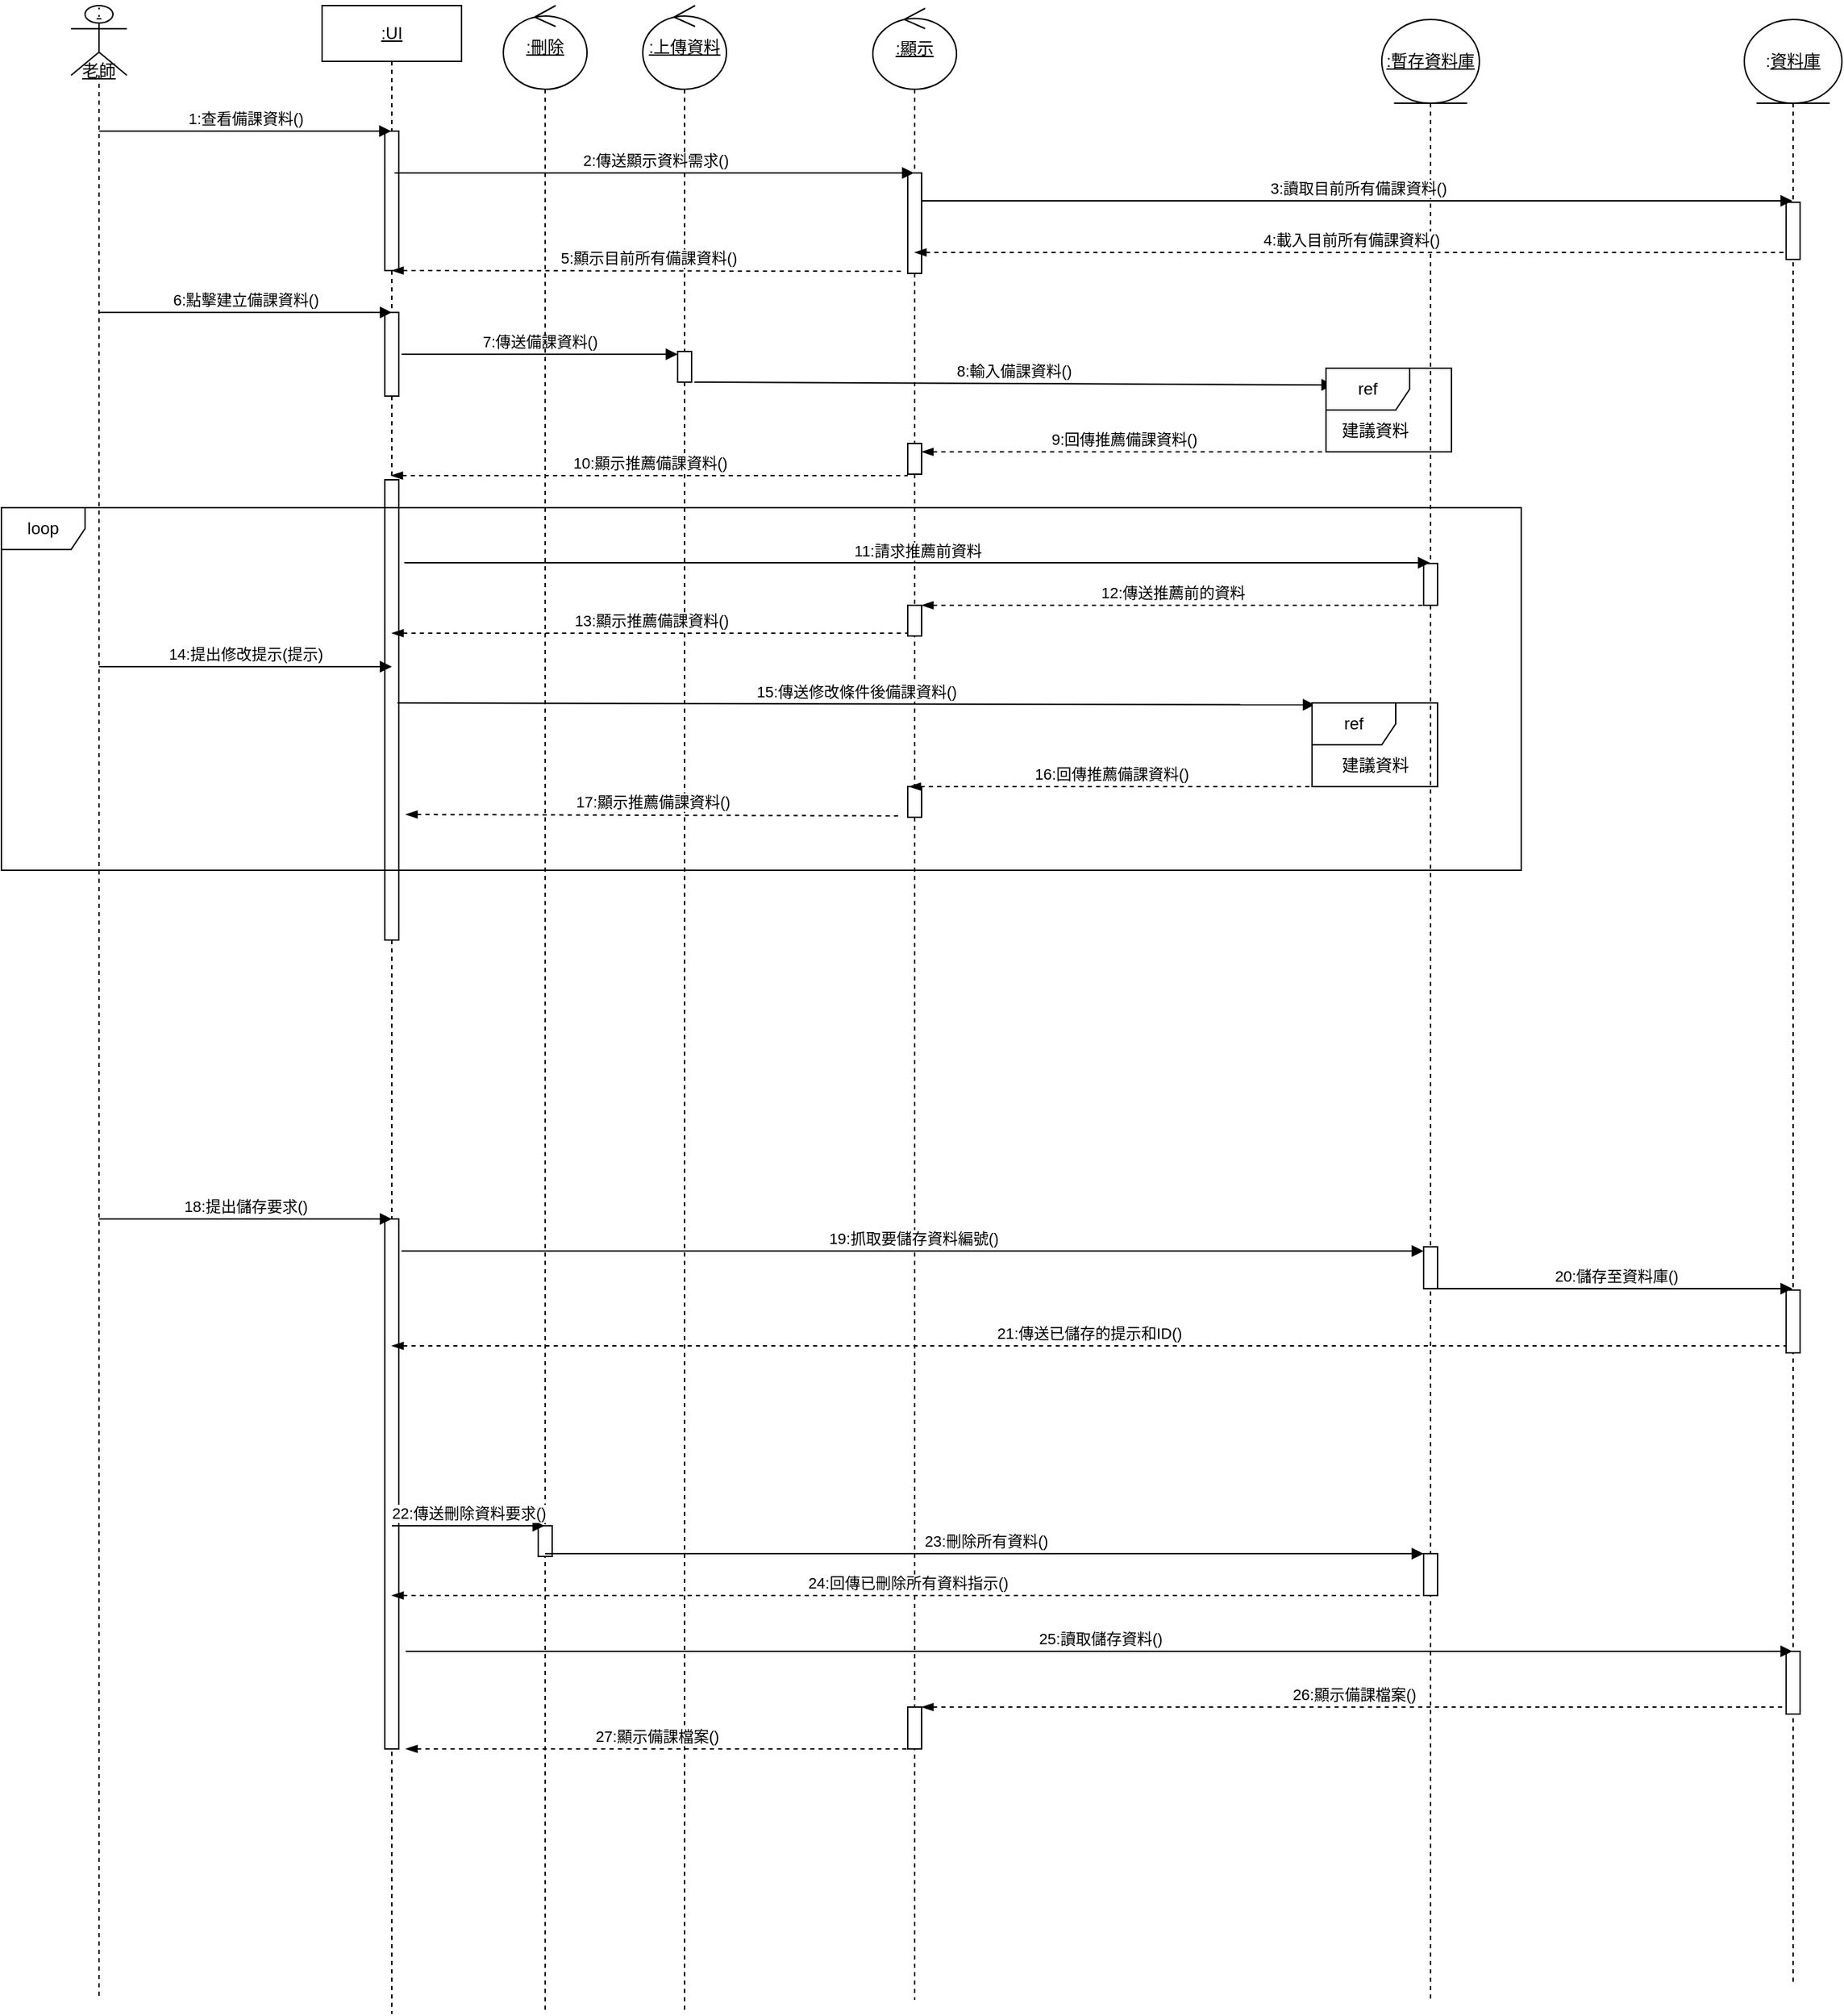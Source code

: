 <mxfile version="25.0.3">
  <diagram name="第 1 页" id="02cxdgv99CvA-U2xE2fi">
    <mxGraphModel dx="1477" dy="637" grid="1" gridSize="10" guides="1" tooltips="1" connect="1" arrows="1" fold="1" page="1" pageScale="1" pageWidth="3300" pageHeight="4681" math="0" shadow="0">
      <root>
        <mxCell id="0" />
        <mxCell id="1" parent="0" />
        <mxCell id="H8wYjX5WcJpsJir_X8CI-1" value="&lt;u&gt;:&lt;/u&gt;&lt;div&gt;&lt;u&gt;&lt;br&gt;&lt;/u&gt;&lt;/div&gt;&lt;div&gt;&lt;u&gt;&lt;br&gt;&lt;/u&gt;&lt;/div&gt;&lt;div&gt;&lt;u&gt;老師&lt;/u&gt;&lt;/div&gt;" style="shape=umlLifeline;perimeter=lifelinePerimeter;whiteSpace=wrap;html=1;container=1;dropTarget=0;collapsible=0;recursiveResize=0;outlineConnect=0;portConstraint=eastwest;newEdgeStyle={&quot;curved&quot;:0,&quot;rounded&quot;:0};participant=umlActor;size=50;" vertex="1" parent="1">
          <mxGeometry x="60" y="40" width="40" height="1430" as="geometry" />
        </mxCell>
        <mxCell id="H8wYjX5WcJpsJir_X8CI-2" value="&lt;u&gt;:UI&lt;/u&gt;" style="shape=umlLifeline;perimeter=lifelinePerimeter;whiteSpace=wrap;html=1;container=1;dropTarget=0;collapsible=0;recursiveResize=0;outlineConnect=0;portConstraint=eastwest;newEdgeStyle={&quot;curved&quot;:0,&quot;rounded&quot;:0};" vertex="1" parent="1">
          <mxGeometry x="240" y="40" width="100" height="1440" as="geometry" />
        </mxCell>
        <mxCell id="H8wYjX5WcJpsJir_X8CI-3" value="" style="html=1;points=[[0,0,0,0,5],[0,1,0,0,-5],[1,0,0,0,5],[1,1,0,0,-5]];perimeter=orthogonalPerimeter;outlineConnect=0;targetShapes=umlLifeline;portConstraint=eastwest;newEdgeStyle={&quot;curved&quot;:0,&quot;rounded&quot;:0};" vertex="1" parent="H8wYjX5WcJpsJir_X8CI-2">
          <mxGeometry x="45" y="90" width="10" height="100" as="geometry" />
        </mxCell>
        <mxCell id="H8wYjX5WcJpsJir_X8CI-4" value="" style="html=1;points=[[0,0,0,0,5],[0,1,0,0,-5],[1,0,0,0,5],[1,1,0,0,-5]];perimeter=orthogonalPerimeter;outlineConnect=0;targetShapes=umlLifeline;portConstraint=eastwest;newEdgeStyle={&quot;curved&quot;:0,&quot;rounded&quot;:0};" vertex="1" parent="H8wYjX5WcJpsJir_X8CI-2">
          <mxGeometry x="45" y="220" width="10" height="60" as="geometry" />
        </mxCell>
        <mxCell id="H8wYjX5WcJpsJir_X8CI-5" value="" style="html=1;points=[[0,0,0,0,5],[0,1,0,0,-5],[1,0,0,0,5],[1,1,0,0,-5]];perimeter=orthogonalPerimeter;outlineConnect=0;targetShapes=umlLifeline;portConstraint=eastwest;newEdgeStyle={&quot;curved&quot;:0,&quot;rounded&quot;:0};" vertex="1" parent="H8wYjX5WcJpsJir_X8CI-2">
          <mxGeometry x="45" y="340" width="10" height="330" as="geometry" />
        </mxCell>
        <mxCell id="H8wYjX5WcJpsJir_X8CI-6" value="" style="html=1;points=[[0,0,0,0,5],[0,1,0,0,-5],[1,0,0,0,5],[1,1,0,0,-5]];perimeter=orthogonalPerimeter;outlineConnect=0;targetShapes=umlLifeline;portConstraint=eastwest;newEdgeStyle={&quot;curved&quot;:0,&quot;rounded&quot;:0};" vertex="1" parent="H8wYjX5WcJpsJir_X8CI-2">
          <mxGeometry x="45" y="870" width="10" height="380" as="geometry" />
        </mxCell>
        <mxCell id="H8wYjX5WcJpsJir_X8CI-7" value="&lt;u&gt;:上傳資料&lt;/u&gt;" style="shape=umlLifeline;perimeter=lifelinePerimeter;whiteSpace=wrap;html=1;container=1;dropTarget=0;collapsible=0;recursiveResize=0;outlineConnect=0;portConstraint=eastwest;newEdgeStyle={&quot;curved&quot;:0,&quot;rounded&quot;:0};participant=umlControl;size=60;" vertex="1" parent="1">
          <mxGeometry x="470" y="40" width="60" height="1440" as="geometry" />
        </mxCell>
        <mxCell id="H8wYjX5WcJpsJir_X8CI-8" value="" style="html=1;points=[[0,0,0,0,5],[0,1,0,0,-5],[1,0,0,0,5],[1,1,0,0,-5]];perimeter=orthogonalPerimeter;outlineConnect=0;targetShapes=umlLifeline;portConstraint=eastwest;newEdgeStyle={&quot;curved&quot;:0,&quot;rounded&quot;:0};" vertex="1" parent="H8wYjX5WcJpsJir_X8CI-7">
          <mxGeometry x="25" y="248" width="10" height="22" as="geometry" />
        </mxCell>
        <mxCell id="H8wYjX5WcJpsJir_X8CI-9" value="&lt;u&gt;:顯示&lt;/u&gt;" style="shape=umlLifeline;perimeter=lifelinePerimeter;whiteSpace=wrap;html=1;container=1;dropTarget=0;collapsible=0;recursiveResize=0;outlineConnect=0;portConstraint=eastwest;newEdgeStyle={&quot;curved&quot;:0,&quot;rounded&quot;:0};participant=umlControl;size=58;" vertex="1" parent="1">
          <mxGeometry x="635" y="42" width="60" height="1428" as="geometry" />
        </mxCell>
        <mxCell id="H8wYjX5WcJpsJir_X8CI-10" value="" style="html=1;points=[[0,0,0,0,5],[0,1,0,0,-5],[1,0,0,0,5],[1,1,0,0,-5]];perimeter=orthogonalPerimeter;outlineConnect=0;targetShapes=umlLifeline;portConstraint=eastwest;newEdgeStyle={&quot;curved&quot;:0,&quot;rounded&quot;:0};" vertex="1" parent="H8wYjX5WcJpsJir_X8CI-9">
          <mxGeometry x="25" y="118" width="10" height="72" as="geometry" />
        </mxCell>
        <mxCell id="H8wYjX5WcJpsJir_X8CI-11" value="" style="html=1;points=[[0,0,0,0,5],[0,1,0,0,-5],[1,0,0,0,5],[1,1,0,0,-5]];perimeter=orthogonalPerimeter;outlineConnect=0;targetShapes=umlLifeline;portConstraint=eastwest;newEdgeStyle={&quot;curved&quot;:0,&quot;rounded&quot;:0};" vertex="1" parent="H8wYjX5WcJpsJir_X8CI-9">
          <mxGeometry x="25" y="312" width="10" height="22" as="geometry" />
        </mxCell>
        <mxCell id="H8wYjX5WcJpsJir_X8CI-12" value="" style="html=1;points=[[0,0,0,0,5],[0,1,0,0,-5],[1,0,0,0,5],[1,1,0,0,-5]];perimeter=orthogonalPerimeter;outlineConnect=0;targetShapes=umlLifeline;portConstraint=eastwest;newEdgeStyle={&quot;curved&quot;:0,&quot;rounded&quot;:0};" vertex="1" parent="H8wYjX5WcJpsJir_X8CI-9">
          <mxGeometry x="25" y="558" width="10" height="22" as="geometry" />
        </mxCell>
        <mxCell id="H8wYjX5WcJpsJir_X8CI-13" value="" style="html=1;points=[[0,0,0,0,5],[0,1,0,0,-5],[1,0,0,0,5],[1,1,0,0,-5]];perimeter=orthogonalPerimeter;outlineConnect=0;targetShapes=umlLifeline;portConstraint=eastwest;newEdgeStyle={&quot;curved&quot;:0,&quot;rounded&quot;:0};" vertex="1" parent="H8wYjX5WcJpsJir_X8CI-9">
          <mxGeometry x="25" y="428" width="10" height="22" as="geometry" />
        </mxCell>
        <mxCell id="H8wYjX5WcJpsJir_X8CI-15" value="" style="html=1;points=[[0,0,0,0,5],[0,1,0,0,-5],[1,0,0,0,5],[1,1,0,0,-5]];perimeter=orthogonalPerimeter;outlineConnect=0;targetShapes=umlLifeline;portConstraint=eastwest;newEdgeStyle={&quot;curved&quot;:0,&quot;rounded&quot;:0};" vertex="1" parent="H8wYjX5WcJpsJir_X8CI-9">
          <mxGeometry x="25" y="1218" width="10" height="30" as="geometry" />
        </mxCell>
        <mxCell id="H8wYjX5WcJpsJir_X8CI-17" value="&lt;u&gt;:暫存資料庫&lt;/u&gt;" style="shape=umlLifeline;perimeter=lifelinePerimeter;whiteSpace=wrap;html=1;container=1;dropTarget=0;collapsible=0;recursiveResize=0;outlineConnect=0;portConstraint=eastwest;newEdgeStyle={&quot;curved&quot;:0,&quot;rounded&quot;:0};participant=umlEntity;size=60;" vertex="1" parent="1">
          <mxGeometry x="1000" y="50" width="70" height="1420" as="geometry" />
        </mxCell>
        <mxCell id="H8wYjX5WcJpsJir_X8CI-18" value="" style="html=1;points=[[0,0,0,0,5],[0,1,0,0,-5],[1,0,0,0,5],[1,1,0,0,-5]];perimeter=orthogonalPerimeter;outlineConnect=0;targetShapes=umlLifeline;portConstraint=eastwest;newEdgeStyle={&quot;curved&quot;:0,&quot;rounded&quot;:0};" vertex="1" parent="H8wYjX5WcJpsJir_X8CI-17">
          <mxGeometry x="30" y="390" width="10" height="30" as="geometry" />
        </mxCell>
        <mxCell id="H8wYjX5WcJpsJir_X8CI-19" value="" style="html=1;points=[[0,0,0,0,5],[0,1,0,0,-5],[1,0,0,0,5],[1,1,0,0,-5]];perimeter=orthogonalPerimeter;outlineConnect=0;targetShapes=umlLifeline;portConstraint=eastwest;newEdgeStyle={&quot;curved&quot;:0,&quot;rounded&quot;:0};" vertex="1" parent="H8wYjX5WcJpsJir_X8CI-17">
          <mxGeometry x="30" y="880" width="10" height="30" as="geometry" />
        </mxCell>
        <mxCell id="H8wYjX5WcJpsJir_X8CI-21" value="" style="html=1;points=[[0,0,0,0,5],[0,1,0,0,-5],[1,0,0,0,5],[1,1,0,0,-5]];perimeter=orthogonalPerimeter;outlineConnect=0;targetShapes=umlLifeline;portConstraint=eastwest;newEdgeStyle={&quot;curved&quot;:0,&quot;rounded&quot;:0};" vertex="1" parent="H8wYjX5WcJpsJir_X8CI-17">
          <mxGeometry x="30" y="1100" width="10" height="30" as="geometry" />
        </mxCell>
        <mxCell id="H8wYjX5WcJpsJir_X8CI-22" value=":&lt;u&gt;資料庫&lt;/u&gt;" style="shape=umlLifeline;perimeter=lifelinePerimeter;whiteSpace=wrap;html=1;container=1;dropTarget=0;collapsible=0;recursiveResize=0;outlineConnect=0;portConstraint=eastwest;newEdgeStyle={&quot;curved&quot;:0,&quot;rounded&quot;:0};participant=umlEntity;size=60;" vertex="1" parent="1">
          <mxGeometry x="1260" y="50" width="70" height="1410" as="geometry" />
        </mxCell>
        <mxCell id="H8wYjX5WcJpsJir_X8CI-23" value="" style="html=1;points=[[0,0,0,0,5],[0,1,0,0,-5],[1,0,0,0,5],[1,1,0,0,-5]];perimeter=orthogonalPerimeter;outlineConnect=0;targetShapes=umlLifeline;portConstraint=eastwest;newEdgeStyle={&quot;curved&quot;:0,&quot;rounded&quot;:0};" vertex="1" parent="H8wYjX5WcJpsJir_X8CI-22">
          <mxGeometry x="30" y="131" width="10" height="41" as="geometry" />
        </mxCell>
        <mxCell id="H8wYjX5WcJpsJir_X8CI-24" value="" style="html=1;points=[[0,0,0,0,5],[0,1,0,0,-5],[1,0,0,0,5],[1,1,0,0,-5]];perimeter=orthogonalPerimeter;outlineConnect=0;targetShapes=umlLifeline;portConstraint=eastwest;newEdgeStyle={&quot;curved&quot;:0,&quot;rounded&quot;:0};" vertex="1" parent="H8wYjX5WcJpsJir_X8CI-22">
          <mxGeometry x="30" y="911" width="10" height="45" as="geometry" />
        </mxCell>
        <mxCell id="H8wYjX5WcJpsJir_X8CI-68" value="" style="html=1;points=[[0,0,0,0,5],[0,1,0,0,-5],[1,0,0,0,5],[1,1,0,0,-5]];perimeter=orthogonalPerimeter;outlineConnect=0;targetShapes=umlLifeline;portConstraint=eastwest;newEdgeStyle={&quot;curved&quot;:0,&quot;rounded&quot;:0};" vertex="1" parent="H8wYjX5WcJpsJir_X8CI-22">
          <mxGeometry x="30" y="1170" width="10" height="45" as="geometry" />
        </mxCell>
        <mxCell id="H8wYjX5WcJpsJir_X8CI-25" value="1:查看備課資料()" style="html=1;verticalAlign=bottom;endArrow=block;curved=0;rounded=0;" edge="1" parent="1" target="H8wYjX5WcJpsJir_X8CI-2">
          <mxGeometry width="80" relative="1" as="geometry">
            <mxPoint x="80" y="130" as="sourcePoint" />
            <mxPoint x="160" y="130" as="targetPoint" />
          </mxGeometry>
        </mxCell>
        <mxCell id="H8wYjX5WcJpsJir_X8CI-26" value="2:傳送顯示資料需求()" style="html=1;verticalAlign=bottom;endArrow=block;curved=0;rounded=0;" edge="1" parent="1" target="H8wYjX5WcJpsJir_X8CI-9">
          <mxGeometry width="80" relative="1" as="geometry">
            <mxPoint x="292" y="160" as="sourcePoint" />
            <mxPoint x="502" y="160" as="targetPoint" />
          </mxGeometry>
        </mxCell>
        <mxCell id="H8wYjX5WcJpsJir_X8CI-27" value="3:讀取目前所有備課資料()" style="html=1;verticalAlign=bottom;endArrow=block;curved=0;rounded=0;" edge="1" parent="1" target="H8wYjX5WcJpsJir_X8CI-22">
          <mxGeometry width="80" relative="1" as="geometry">
            <mxPoint x="670" y="180" as="sourcePoint" />
            <mxPoint x="1043" y="180" as="targetPoint" />
          </mxGeometry>
        </mxCell>
        <mxCell id="H8wYjX5WcJpsJir_X8CI-28" value="4:載入目前所有備課資料()" style="html=1;verticalAlign=bottom;endArrow=none;curved=0;rounded=0;dashed=1;startArrow=blockThin;startFill=1;endFill=0;entryX=0;entryY=1;entryDx=0;entryDy=-5;entryPerimeter=0;" edge="1" parent="1" target="H8wYjX5WcJpsJir_X8CI-23" source="H8wYjX5WcJpsJir_X8CI-9">
          <mxGeometry width="80" relative="1" as="geometry">
            <mxPoint x="670" y="224.5" as="sourcePoint" />
            <mxPoint x="1255" y="224.5" as="targetPoint" />
          </mxGeometry>
        </mxCell>
        <mxCell id="H8wYjX5WcJpsJir_X8CI-29" value="5:顯示目前所有備課資料()" style="html=1;verticalAlign=bottom;endArrow=none;curved=0;rounded=0;dashed=1;startArrow=blockThin;startFill=1;endFill=0;" edge="1" parent="1">
          <mxGeometry width="80" relative="1" as="geometry">
            <mxPoint x="290" y="230" as="sourcePoint" />
            <mxPoint x="658" y="230.5" as="targetPoint" />
          </mxGeometry>
        </mxCell>
        <mxCell id="H8wYjX5WcJpsJir_X8CI-30" value="6:點擊建立備課資料()" style="html=1;verticalAlign=bottom;endArrow=block;curved=0;rounded=0;" edge="1" parent="1">
          <mxGeometry width="80" relative="1" as="geometry">
            <mxPoint x="80" y="260" as="sourcePoint" />
            <mxPoint x="290" y="260" as="targetPoint" />
          </mxGeometry>
        </mxCell>
        <mxCell id="H8wYjX5WcJpsJir_X8CI-31" value="7:傳送備課資料()" style="html=1;verticalAlign=bottom;endArrow=block;curved=0;rounded=0;" edge="1" parent="1">
          <mxGeometry width="80" relative="1" as="geometry">
            <mxPoint x="297" y="290" as="sourcePoint" />
            <mxPoint x="495" y="290" as="targetPoint" />
          </mxGeometry>
        </mxCell>
        <mxCell id="H8wYjX5WcJpsJir_X8CI-32" value="8:輸入備課資料()" style="html=1;verticalAlign=bottom;endArrow=block;curved=0;rounded=0;entryX=0.059;entryY=0.2;entryDx=0;entryDy=0;entryPerimeter=0;" edge="1" parent="1" target="H8wYjX5WcJpsJir_X8CI-33">
          <mxGeometry width="80" relative="1" as="geometry">
            <mxPoint x="507" y="310" as="sourcePoint" />
            <mxPoint x="560" y="310" as="targetPoint" />
          </mxGeometry>
        </mxCell>
        <mxCell id="H8wYjX5WcJpsJir_X8CI-33" value="ref" style="shape=umlFrame;whiteSpace=wrap;html=1;pointerEvents=0;" vertex="1" parent="1">
          <mxGeometry x="960" y="300" width="90" height="60" as="geometry" />
        </mxCell>
        <mxCell id="H8wYjX5WcJpsJir_X8CI-34" value="建議資料" style="text;html=1;align=center;verticalAlign=middle;resizable=0;points=[];autosize=1;strokeColor=none;fillColor=none;" vertex="1" parent="1">
          <mxGeometry x="960" y="330" width="70" height="30" as="geometry" />
        </mxCell>
        <mxCell id="H8wYjX5WcJpsJir_X8CI-35" value="10:顯示推薦備課資料()" style="html=1;verticalAlign=bottom;endArrow=none;curved=0;rounded=0;dashed=1;startArrow=blockThin;startFill=1;endFill=0;entryX=0;entryY=1;entryDx=0;entryDy=-5;entryPerimeter=0;" edge="1" parent="1">
          <mxGeometry width="80" relative="1" as="geometry">
            <mxPoint x="289.5" y="377" as="sourcePoint" />
            <mxPoint x="660" y="377" as="targetPoint" />
          </mxGeometry>
        </mxCell>
        <mxCell id="H8wYjX5WcJpsJir_X8CI-36" value="9:回傳推薦備課資料()" style="html=1;verticalAlign=bottom;endArrow=none;curved=0;rounded=0;dashed=1;startArrow=blockThin;startFill=1;endFill=0;entryX=-0.015;entryY=1;entryDx=0;entryDy=0;entryPerimeter=0;" edge="1" parent="1" target="H8wYjX5WcJpsJir_X8CI-33">
          <mxGeometry width="80" relative="1" as="geometry">
            <mxPoint x="670" y="360" as="sourcePoint" />
            <mxPoint x="710" y="360" as="targetPoint" />
          </mxGeometry>
        </mxCell>
        <mxCell id="H8wYjX5WcJpsJir_X8CI-37" value="11:請求推薦前資料" style="html=1;verticalAlign=bottom;endArrow=block;curved=0;rounded=0;" edge="1" parent="1" target="H8wYjX5WcJpsJir_X8CI-17">
          <mxGeometry width="80" relative="1" as="geometry">
            <mxPoint x="299" y="439.5" as="sourcePoint" />
            <mxPoint x="497" y="439.5" as="targetPoint" />
          </mxGeometry>
        </mxCell>
        <mxCell id="H8wYjX5WcJpsJir_X8CI-38" value="12:傳送推薦前的資料" style="html=1;verticalAlign=bottom;endArrow=none;curved=0;rounded=0;dashed=1;startArrow=blockThin;startFill=1;endFill=0;entryX=0;entryY=1;entryDx=0;entryDy=-5;entryPerimeter=0;" edge="1" parent="1">
          <mxGeometry width="80" relative="1" as="geometry">
            <mxPoint x="670" y="470" as="sourcePoint" />
            <mxPoint x="1030" y="470" as="targetPoint" />
          </mxGeometry>
        </mxCell>
        <mxCell id="H8wYjX5WcJpsJir_X8CI-39" value="14:提出修改提示(提示)" style="html=1;verticalAlign=bottom;endArrow=block;curved=0;rounded=0;" edge="1" parent="1">
          <mxGeometry width="80" relative="1" as="geometry">
            <mxPoint x="80" y="514" as="sourcePoint" />
            <mxPoint x="290" y="514" as="targetPoint" />
          </mxGeometry>
        </mxCell>
        <mxCell id="H8wYjX5WcJpsJir_X8CI-40" value="15:傳送修改條件後備課資料()" style="html=1;verticalAlign=bottom;endArrow=block;curved=0;rounded=0;entryX=0.022;entryY=0.022;entryDx=0;entryDy=0;entryPerimeter=0;" edge="1" parent="1" target="H8wYjX5WcJpsJir_X8CI-41">
          <mxGeometry width="80" relative="1" as="geometry">
            <mxPoint x="294" y="540" as="sourcePoint" />
            <mxPoint x="840" y="540" as="targetPoint" />
          </mxGeometry>
        </mxCell>
        <mxCell id="H8wYjX5WcJpsJir_X8CI-41" value="ref" style="shape=umlFrame;whiteSpace=wrap;html=1;pointerEvents=0;" vertex="1" parent="1">
          <mxGeometry x="950" y="540" width="90" height="60" as="geometry" />
        </mxCell>
        <mxCell id="H8wYjX5WcJpsJir_X8CI-42" value="建議資料" style="text;html=1;align=center;verticalAlign=middle;resizable=0;points=[];autosize=1;strokeColor=none;fillColor=none;" vertex="1" parent="1">
          <mxGeometry x="960" y="570" width="70" height="30" as="geometry" />
        </mxCell>
        <mxCell id="H8wYjX5WcJpsJir_X8CI-43" value="17:顯示推薦備課資料()" style="html=1;verticalAlign=bottom;endArrow=none;curved=0;rounded=0;dashed=1;startArrow=blockThin;startFill=1;endFill=0;entryX=0;entryY=1;entryDx=0;entryDy=-5;entryPerimeter=0;" edge="1" parent="1">
          <mxGeometry width="80" relative="1" as="geometry">
            <mxPoint x="300" y="620" as="sourcePoint" />
            <mxPoint x="655" y="621" as="targetPoint" />
          </mxGeometry>
        </mxCell>
        <mxCell id="H8wYjX5WcJpsJir_X8CI-44" value="16:回傳推薦備課資料()" style="html=1;verticalAlign=bottom;endArrow=none;curved=0;rounded=0;dashed=1;startArrow=blockThin;startFill=1;endFill=0;entryX=-0.015;entryY=1;entryDx=0;entryDy=0;entryPerimeter=0;" edge="1" parent="1">
          <mxGeometry width="80" relative="1" as="geometry">
            <mxPoint x="661" y="600" as="sourcePoint" />
            <mxPoint x="950" y="600" as="targetPoint" />
          </mxGeometry>
        </mxCell>
        <mxCell id="H8wYjX5WcJpsJir_X8CI-45" value="loop" style="shape=umlFrame;whiteSpace=wrap;html=1;pointerEvents=0;" vertex="1" parent="1">
          <mxGeometry x="10" y="400" width="1090" height="260" as="geometry" />
        </mxCell>
        <mxCell id="H8wYjX5WcJpsJir_X8CI-51" value="18:提出儲存要求()" style="html=1;verticalAlign=bottom;endArrow=block;curved=0;rounded=0;" edge="1" parent="1">
          <mxGeometry width="80" relative="1" as="geometry">
            <mxPoint x="80" y="910" as="sourcePoint" />
            <mxPoint x="290" y="910" as="targetPoint" />
          </mxGeometry>
        </mxCell>
        <mxCell id="H8wYjX5WcJpsJir_X8CI-52" value="19:抓取要儲存資料編號()" style="html=1;verticalAlign=bottom;endArrow=block;curved=0;rounded=0;" edge="1" parent="1">
          <mxGeometry width="80" relative="1" as="geometry">
            <mxPoint x="297" y="933" as="sourcePoint" />
            <mxPoint x="1030" y="933" as="targetPoint" />
          </mxGeometry>
        </mxCell>
        <mxCell id="H8wYjX5WcJpsJir_X8CI-53" value="20:儲存至資料庫()" style="html=1;verticalAlign=bottom;endArrow=block;curved=0;rounded=0;" edge="1" parent="1" target="H8wYjX5WcJpsJir_X8CI-22">
          <mxGeometry width="80" relative="1" as="geometry">
            <mxPoint x="1040" y="960" as="sourcePoint" />
            <mxPoint x="1250" y="960" as="targetPoint" />
          </mxGeometry>
        </mxCell>
        <mxCell id="H8wYjX5WcJpsJir_X8CI-54" value="21:傳送已儲存的提示和ID()" style="html=1;verticalAlign=bottom;endArrow=none;curved=0;rounded=0;dashed=1;startArrow=blockThin;startFill=1;endFill=0;entryX=0;entryY=1;entryDx=0;entryDy=-5;entryPerimeter=0;" edge="1" parent="1" source="H8wYjX5WcJpsJir_X8CI-2" target="H8wYjX5WcJpsJir_X8CI-24">
          <mxGeometry width="80" relative="1" as="geometry">
            <mxPoint x="1040" y="1005" as="sourcePoint" />
            <mxPoint x="1249" y="1005" as="targetPoint" />
          </mxGeometry>
        </mxCell>
        <mxCell id="H8wYjX5WcJpsJir_X8CI-55" value="&lt;u&gt;:刪除&lt;/u&gt;" style="shape=umlLifeline;perimeter=lifelinePerimeter;whiteSpace=wrap;html=1;container=1;dropTarget=0;collapsible=0;recursiveResize=0;outlineConnect=0;portConstraint=eastwest;newEdgeStyle={&quot;curved&quot;:0,&quot;rounded&quot;:0};participant=umlControl;size=60;" vertex="1" parent="1">
          <mxGeometry x="370" y="40" width="60" height="1440" as="geometry" />
        </mxCell>
        <mxCell id="H8wYjX5WcJpsJir_X8CI-56" value="" style="html=1;points=[[0,0,0,0,5],[0,1,0,0,-5],[1,0,0,0,5],[1,1,0,0,-5]];perimeter=orthogonalPerimeter;outlineConnect=0;targetShapes=umlLifeline;portConstraint=eastwest;newEdgeStyle={&quot;curved&quot;:0,&quot;rounded&quot;:0};" vertex="1" parent="H8wYjX5WcJpsJir_X8CI-55">
          <mxGeometry x="25" y="1090" width="10" height="22" as="geometry" />
        </mxCell>
        <mxCell id="H8wYjX5WcJpsJir_X8CI-59" value="13:顯示推薦備課資料()" style="html=1;verticalAlign=bottom;endArrow=none;curved=0;rounded=0;dashed=1;startArrow=blockThin;startFill=1;endFill=0;entryX=0;entryY=1;entryDx=0;entryDy=-5;entryPerimeter=0;" edge="1" parent="1">
          <mxGeometry width="80" relative="1" as="geometry">
            <mxPoint x="290" y="490" as="sourcePoint" />
            <mxPoint x="660.5" y="490" as="targetPoint" />
          </mxGeometry>
        </mxCell>
        <mxCell id="H8wYjX5WcJpsJir_X8CI-62" value="22:傳送刪除資料要求()" style="html=1;verticalAlign=bottom;endArrow=block;curved=0;rounded=0;" edge="1" parent="1" target="H8wYjX5WcJpsJir_X8CI-55">
          <mxGeometry width="80" relative="1" as="geometry">
            <mxPoint x="290" y="1130" as="sourcePoint" />
            <mxPoint x="723" y="1130" as="targetPoint" />
          </mxGeometry>
        </mxCell>
        <mxCell id="H8wYjX5WcJpsJir_X8CI-63" value="23:刪除所有資料()" style="html=1;verticalAlign=bottom;endArrow=block;curved=0;rounded=0;" edge="1" parent="1">
          <mxGeometry x="0.002" width="80" relative="1" as="geometry">
            <mxPoint x="400" y="1150" as="sourcePoint" />
            <mxPoint x="1030" y="1150" as="targetPoint" />
            <mxPoint as="offset" />
          </mxGeometry>
        </mxCell>
        <mxCell id="H8wYjX5WcJpsJir_X8CI-64" value="24:回傳已刪除所有資料指示()" style="html=1;verticalAlign=bottom;endArrow=none;curved=0;rounded=0;dashed=1;startArrow=blockThin;startFill=1;endFill=0;entryX=0;entryY=1;entryDx=0;entryDy=-5;entryPerimeter=0;" edge="1" parent="1">
          <mxGeometry width="80" relative="1" as="geometry">
            <mxPoint x="290" y="1180" as="sourcePoint" />
            <mxPoint x="1030" y="1180" as="targetPoint" />
          </mxGeometry>
        </mxCell>
        <mxCell id="H8wYjX5WcJpsJir_X8CI-65" value="25:讀取儲存資料()" style="html=1;verticalAlign=bottom;endArrow=block;curved=0;rounded=0;" edge="1" parent="1" target="H8wYjX5WcJpsJir_X8CI-22">
          <mxGeometry x="0.002" width="80" relative="1" as="geometry">
            <mxPoint x="300" y="1220" as="sourcePoint" />
            <mxPoint x="930" y="1220" as="targetPoint" />
            <mxPoint as="offset" />
          </mxGeometry>
        </mxCell>
        <mxCell id="H8wYjX5WcJpsJir_X8CI-66" value="26:顯示備課檔案()" style="html=1;verticalAlign=bottom;endArrow=none;curved=0;rounded=0;dashed=1;startArrow=blockThin;startFill=1;endFill=0;entryX=0;entryY=1;entryDx=0;entryDy=-5;entryPerimeter=0;" edge="1" parent="1">
          <mxGeometry width="80" relative="1" as="geometry">
            <mxPoint x="670" y="1260" as="sourcePoint" />
            <mxPoint x="1290" y="1260" as="targetPoint" />
          </mxGeometry>
        </mxCell>
        <mxCell id="H8wYjX5WcJpsJir_X8CI-67" value="27:顯示備課檔案()" style="html=1;verticalAlign=bottom;endArrow=none;curved=0;rounded=0;dashed=1;startArrow=blockThin;startFill=1;endFill=0;entryX=0;entryY=1;entryDx=0;entryDy=-5;entryPerimeter=0;" edge="1" parent="1">
          <mxGeometry width="80" relative="1" as="geometry">
            <mxPoint x="300" y="1290" as="sourcePoint" />
            <mxPoint x="660" y="1290" as="targetPoint" />
          </mxGeometry>
        </mxCell>
      </root>
    </mxGraphModel>
  </diagram>
</mxfile>
